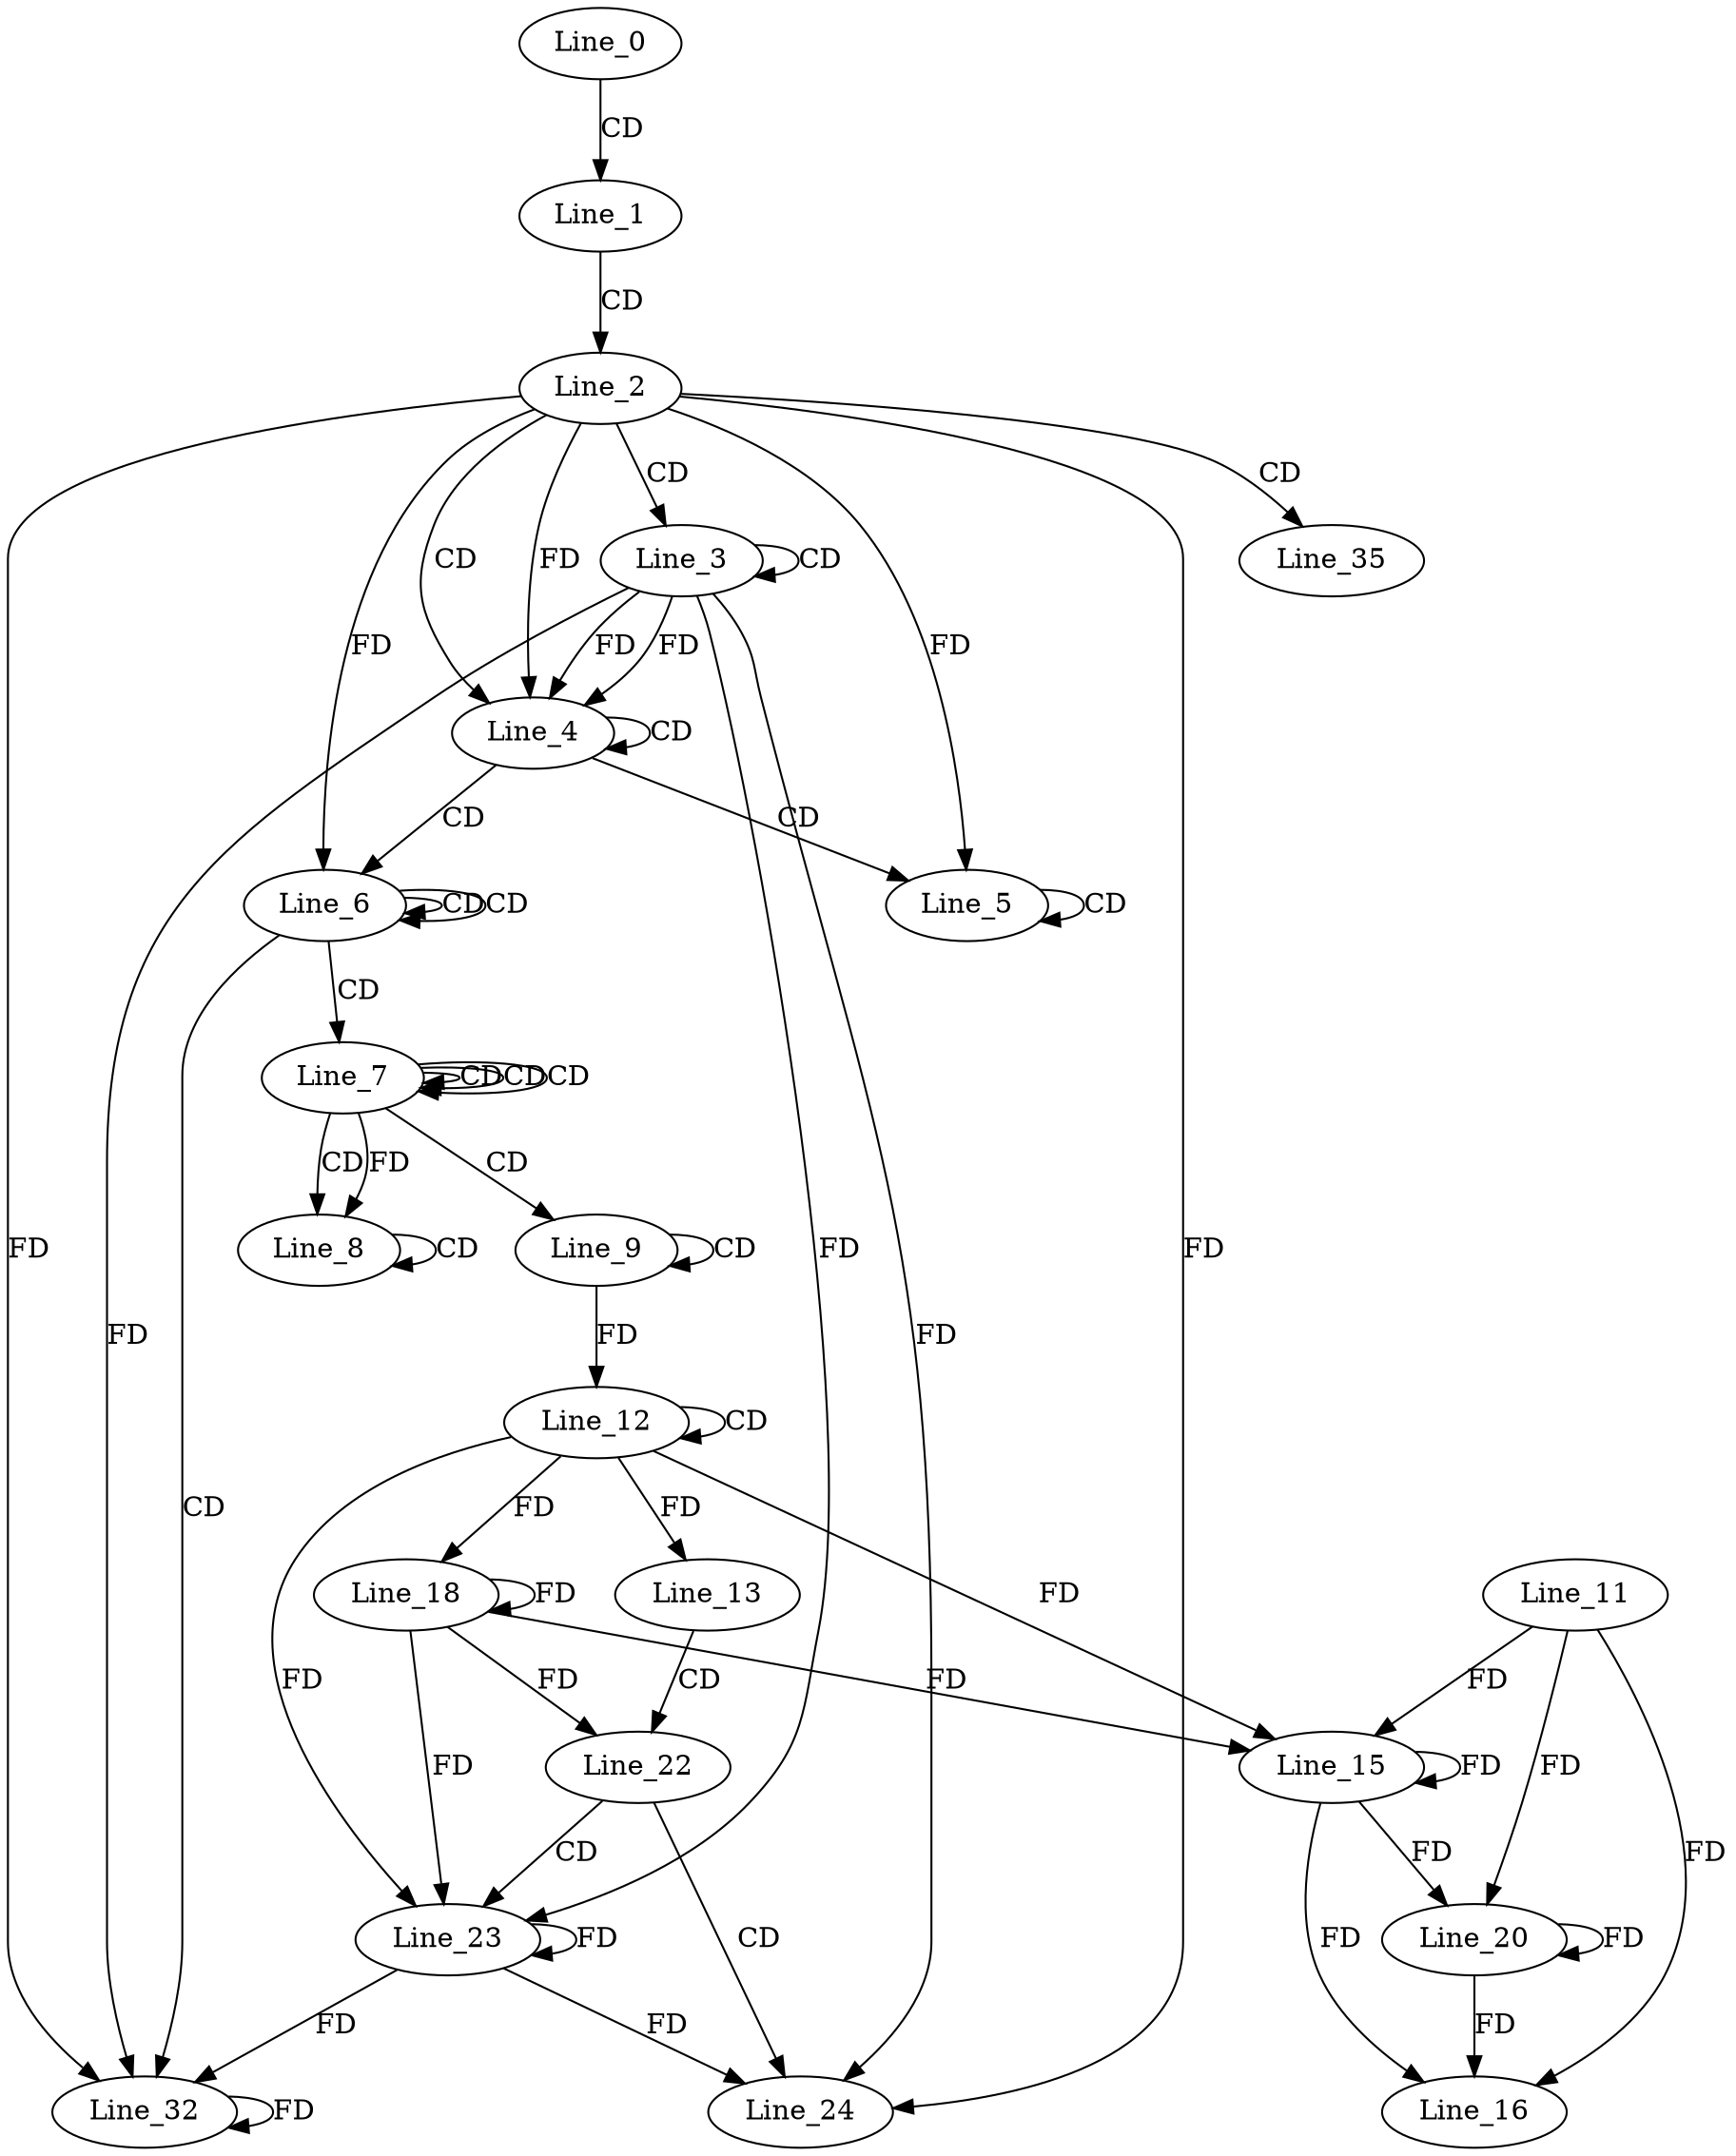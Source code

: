 digraph G {
  Line_0;
  Line_1;
  Line_2;
  Line_3;
  Line_3;
  Line_4;
  Line_4;
  Line_5;
  Line_5;
  Line_5;
  Line_6;
  Line_6;
  Line_6;
  Line_7;
  Line_7;
  Line_7;
  Line_7;
  Line_8;
  Line_8;
  Line_8;
  Line_9;
  Line_9;
  Line_12;
  Line_12;
  Line_13;
  Line_11;
  Line_15;
  Line_15;
  Line_16;
  Line_18;
  Line_20;
  Line_22;
  Line_23;
  Line_23;
  Line_23;
  Line_24;
  Line_32;
  Line_32;
  Line_35;
  Line_0 -> Line_1 [ label="CD" ];
  Line_1 -> Line_2 [ label="CD" ];
  Line_2 -> Line_3 [ label="CD" ];
  Line_3 -> Line_3 [ label="CD" ];
  Line_2 -> Line_4 [ label="CD" ];
  Line_3 -> Line_4 [ label="FD" ];
  Line_4 -> Line_4 [ label="CD" ];
  Line_3 -> Line_4 [ label="FD" ];
  Line_2 -> Line_4 [ label="FD" ];
  Line_4 -> Line_5 [ label="CD" ];
  Line_5 -> Line_5 [ label="CD" ];
  Line_2 -> Line_5 [ label="FD" ];
  Line_4 -> Line_6 [ label="CD" ];
  Line_6 -> Line_6 [ label="CD" ];
  Line_6 -> Line_6 [ label="CD" ];
  Line_2 -> Line_6 [ label="FD" ];
  Line_6 -> Line_7 [ label="CD" ];
  Line_7 -> Line_7 [ label="CD" ];
  Line_7 -> Line_7 [ label="CD" ];
  Line_7 -> Line_7 [ label="CD" ];
  Line_7 -> Line_8 [ label="CD" ];
  Line_8 -> Line_8 [ label="CD" ];
  Line_7 -> Line_8 [ label="FD" ];
  Line_7 -> Line_9 [ label="CD" ];
  Line_9 -> Line_9 [ label="CD" ];
  Line_12 -> Line_12 [ label="CD" ];
  Line_9 -> Line_12 [ label="FD" ];
  Line_12 -> Line_13 [ label="FD" ];
  Line_11 -> Line_15 [ label="FD" ];
  Line_15 -> Line_15 [ label="FD" ];
  Line_12 -> Line_15 [ label="FD" ];
  Line_11 -> Line_16 [ label="FD" ];
  Line_15 -> Line_16 [ label="FD" ];
  Line_12 -> Line_18 [ label="FD" ];
  Line_18 -> Line_18 [ label="FD" ];
  Line_11 -> Line_20 [ label="FD" ];
  Line_15 -> Line_20 [ label="FD" ];
  Line_20 -> Line_20 [ label="FD" ];
  Line_13 -> Line_22 [ label="CD" ];
  Line_18 -> Line_22 [ label="FD" ];
  Line_22 -> Line_23 [ label="CD" ];
  Line_23 -> Line_23 [ label="FD" ];
  Line_3 -> Line_23 [ label="FD" ];
  Line_12 -> Line_23 [ label="FD" ];
  Line_18 -> Line_23 [ label="FD" ];
  Line_22 -> Line_24 [ label="CD" ];
  Line_2 -> Line_24 [ label="FD" ];
  Line_23 -> Line_24 [ label="FD" ];
  Line_3 -> Line_24 [ label="FD" ];
  Line_6 -> Line_32 [ label="CD" ];
  Line_23 -> Line_32 [ label="FD" ];
  Line_3 -> Line_32 [ label="FD" ];
  Line_32 -> Line_32 [ label="FD" ];
  Line_2 -> Line_32 [ label="FD" ];
  Line_2 -> Line_35 [ label="CD" ];
  Line_18 -> Line_15 [ label="FD" ];
  Line_20 -> Line_16 [ label="FD" ];
}
